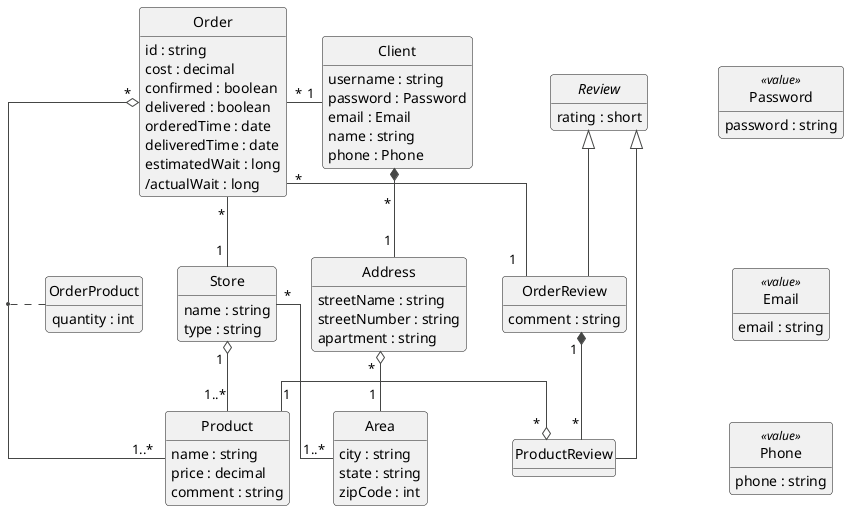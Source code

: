 @startuml
!theme vibrant

skinparam style strictuml
skinparam linetype ortho
' skinparam backgroundColor transparent

hide circle
hide empty methods

class Store {
  name : string
  type : string
}

class Order {
  id : string
  cost : decimal
  confirmed : boolean
  delivered : boolean
  orderedTime : date
  deliveredTime : date
  estimatedWait : long
  /actualWait : long
}

class OrderProduct {
  quantity : int
}

class Product {
  name : string
  price : decimal
  comment : string
}

class Client {
  username : string
  password : Password
  email : Email
  name : string
  phone : Phone
}

class Address {
  streetName : string
  streetNumber : string
  apartment : string
}

class Area {
  city : string
  state : string
  zipCode : int
}

interface Review {
  rating : short
}

class OrderReview {
  comment : string
}

class ProductReview {
}

together {
  class Password <<value>> {
    password : string
  }

  class Email <<value>> {
    email : string
  }

  class Phone <<value>> {
    phone : string
  }
}

Password -down[hidden]- Email
Email -down[hidden]- Phone

Review <|-- OrderReview
Review <|-- ProductReview

Client "1" -left- "*" Order
Client "\n\t\t~*" *-- "1 " Address

Order "~* " -- "1 " Store
Order "*" o-- "1..* " Product
(Order, Product) .. OrderProduct

Store "~*  " -- " 1..*" Area
Store "1 " o-- "1..*" Product

Address "~* " o-- "1 " Area

Order "\n\n\n*" -- "1" OrderReview
OrderReview "1  " *-- "~*  " ProductReview
ProductReview "*" o-left- "1" Product
@enduml
